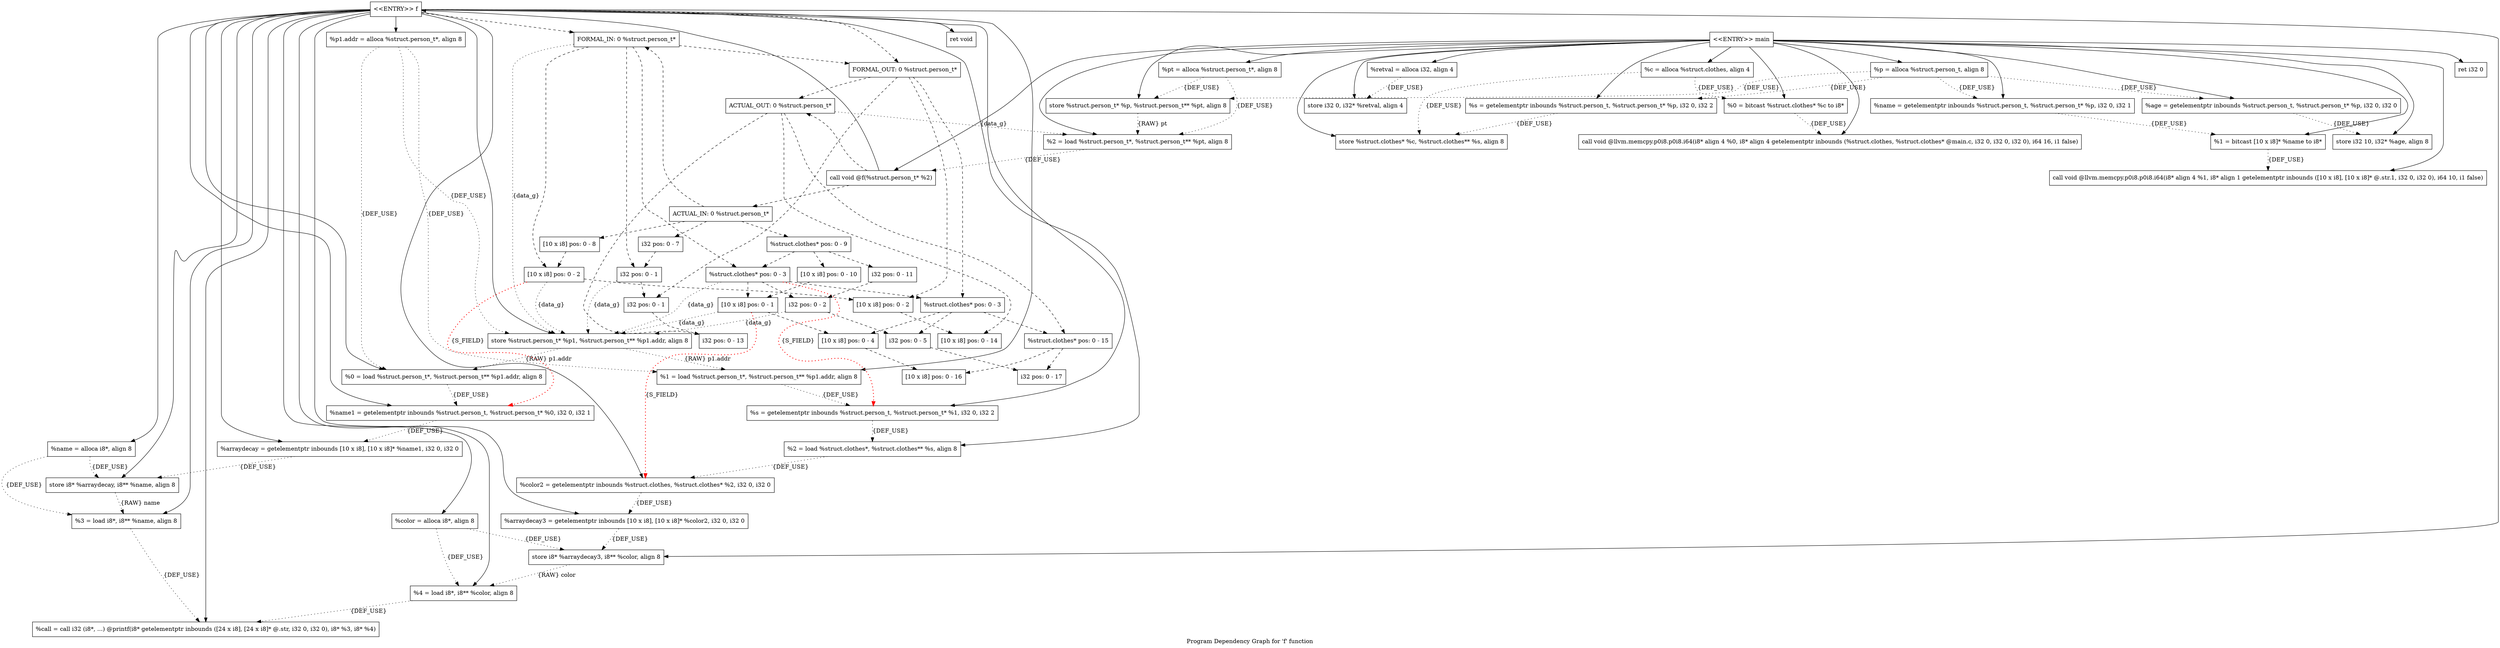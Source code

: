 digraph "Program Dependency Graph for 'f' function" {
	label="Program Dependency Graph for 'f' function";

	Node0x96e40c0 [shape=record,label="{  %p1.addr = alloca %struct.person_t*, align 8}"];
	Node0x96e40c0 -> Node0x96e9050[style=dotted,label = "{DEF_USE}" ];
	Node0x96e40c0 -> Node0x96e90c0[style=dotted,label = "{DEF_USE}" ];
	Node0x96e40c0 -> Node0x96e9190[style=dotted,label = "{DEF_USE}" ];
	Node0x96e9050 [shape=record,label="{  store %struct.person_t* %p1, %struct.person_t** %p1.addr, align 8}"];
	Node0x96e9050 -> Node0x96e90c0[style=dotted,label = "{RAW} p1.addr"];
	Node0x96e9050 -> Node0x96e9190[style=dotted,label = "{RAW} p1.addr"];
	Node0x96e90c0 [shape=record,label="{  %0 = load %struct.person_t*, %struct.person_t** %p1.addr, align 8}"];
	Node0x96e90c0 -> Node0x96e7100[style=dotted,label = "{DEF_USE}" ];
	Node0x96e9190 [shape=record,label="{  %1 = load %struct.person_t*, %struct.person_t** %p1.addr, align 8}"];
	Node0x96e9190 -> Node0x96e7200[style=dotted,label = "{DEF_USE}" ];
	Node0x96e9320 [shape=record,label="{  %name = alloca i8*, align 8}"];
	Node0x96e9320 -> Node0x96e9130[style=dotted,label = "{DEF_USE}" ];
	Node0x96e9320 -> Node0x96e9420[style=dotted,label = "{DEF_USE}" ];
	Node0x96e9130 [shape=record,label="{  store i8* %arraydecay, i8** %name, align 8}"];
	Node0x96e9130 -> Node0x96e9420[style=dotted,label = "{RAW} name"];
	Node0x96e9420 [shape=record,label="{  %3 = load i8*, i8** %name, align 8}"];
	Node0x96e9420 -> Node0x96e7480[style=dotted,label = "{DEF_USE}" ];
	Node0x96e94c0 [shape=record,label="{  %color = alloca i8*, align 8}"];
	Node0x96e94c0 -> Node0x96e9530[style=dotted,label = "{DEF_USE}" ];
	Node0x96e94c0 -> Node0x96e7030[style=dotted,label = "{DEF_USE}" ];
	Node0x96e9530 [shape=record,label="{  store i8* %arraydecay3, i8** %color, align 8}"];
	Node0x96e9530 -> Node0x96e7030[style=dotted,label = "{RAW} color"];
	Node0x96e7030 [shape=record,label="{  %4 = load i8*, i8** %color, align 8}"];
	Node0x96e7030 -> Node0x96e7480[style=dotted,label = "{DEF_USE}" ];
	Node0x96e7100 [shape=record,label="{  %name1 = getelementptr inbounds %struct.person_t, %struct.person_t* %0, i32 0, i32 1}"];
	Node0x96e7100 -> Node0x96e7170[style=dotted,label = "{DEF_USE}" ];
	Node0x96e7170 [shape=record,label="{  %arraydecay = getelementptr inbounds [10 x i8], [10 x i8]* %name1, i32 0, i32 0}"];
	Node0x96e7170 -> Node0x96e9130[style=dotted,label = "{DEF_USE}" ];
	Node0x96e7200 [shape=record,label="{  %s = getelementptr inbounds %struct.person_t, %struct.person_t* %1, i32 0, i32 2}"];
	Node0x96e7200 -> Node0x96e7290[style=dotted,label = "{DEF_USE}" ];
	Node0x96e7290 [shape=record,label="{  %2 = load %struct.clothes*, %struct.clothes** %s, align 8}"];
	Node0x96e7290 -> Node0x96e7320[style=dotted,label = "{DEF_USE}" ];
	Node0x96e7320 [shape=record,label="{  %color2 = getelementptr inbounds %struct.clothes, %struct.clothes* %2, i32 0, i32 0}"];
	Node0x96e7320 -> Node0x96e73b0[style=dotted,label = "{DEF_USE}" ];
	Node0x96e73b0 [shape=record,label="{  %arraydecay3 = getelementptr inbounds [10 x i8], [10 x i8]* %color2, i32 0, i32 0}"];
	Node0x96e73b0 -> Node0x96e9530[style=dotted,label = "{DEF_USE}" ];
	Node0x96e7480 [shape=record,label="{  %call = call i32 (i8*, ...) @printf(i8* getelementptr inbounds ([24 x i8], [24 x i8]* @.str, i32 0, i32 0), i8* %3, i8* %4)}"];
	Node0x96e78e0 [shape=record,label="{\<\<ENTRY\>\> f}"];
	Node0x96e78e0 -> Node0x96e40c0;
	Node0x96e78e0 -> Node0x96e9320;
	Node0x96e78e0 -> Node0x96e94c0;
	Node0x96e78e0 -> Node0x96e9050;
	Node0x96e78e0 -> Node0x96e90c0;
	Node0x96e78e0 -> Node0x96e7100;
	Node0x96e78e0 -> Node0x96e7170;
	Node0x96e78e0 -> Node0x96e9130;
	Node0x96e78e0 -> Node0x96e9190;
	Node0x96e78e0 -> Node0x96e7200;
	Node0x96e78e0 -> Node0x96e7290;
	Node0x96e78e0 -> Node0x96e7320;
	Node0x96e78e0 -> Node0x96e73b0;
	Node0x96e78e0 -> Node0x96e9530;
	Node0x96e78e0 -> Node0x96e9420;
	Node0x96e78e0 -> Node0x96e7030;
	Node0x96e78e0 -> Node0x96e7480;
	Node0x96e78e0 -> Node0x96e7970;
	Node0x96e78e0 -> Node0x96eef40[style=dashed];
	Node0x96e78e0 -> Node0x96ef280[style=dashed];
	Node0x96e7970 [shape=record,label="{  ret void}"];
	Node0x96deb60 [shape=record,label="{  %retval = alloca i32, align 4}"];
	Node0x96deb60 -> Node0x96ea0f0[style=dotted,label = "{DEF_USE}" ];
	Node0x96ea0f0 [shape=record,label="{  store i32 0, i32* %retval, align 4}"];
	Node0x96ea1d0 [shape=record,label="{  %c = alloca %struct.clothes, align 4}"];
	Node0x96ea1d0 -> Node0x96ea240[style=dotted,label = "{DEF_USE}" ];
	Node0x96ea1d0 -> Node0x96ea2d0[style=dotted,label = "{DEF_USE}" ];
	Node0x96ea240 [shape=record,label="{  %0 = bitcast %struct.clothes* %c to i8*}"];
	Node0x96ea240 -> Node0x96e8430[style=dotted,label = "{DEF_USE}" ];
	Node0x96ea2d0 [shape=record,label="{  store %struct.clothes* %c, %struct.clothes** %s, align 8}"];
	Node0x96ea370 [shape=record,label="{  %p = alloca %struct.person_t, align 8}"];
	Node0x96ea370 -> Node0x96ea3e0[style=dotted,label = "{DEF_USE}" ];
	Node0x96ea370 -> Node0x96ea450[style=dotted,label = "{DEF_USE}" ];
	Node0x96ea370 -> Node0x96e8220[style=dotted,label = "{DEF_USE}" ];
	Node0x96ea370 -> Node0x96ea4c0[style=dotted,label = "{DEF_USE}" ];
	Node0x96ea3e0 [shape=record,label="{  %age = getelementptr inbounds %struct.person_t, %struct.person_t* %p, i32 0, i32 0}"];
	Node0x96ea3e0 -> Node0x96e84a0[style=dotted,label = "{DEF_USE}" ];
	Node0x96ea450 [shape=record,label="{  %name = getelementptr inbounds %struct.person_t, %struct.person_t* %p, i32 0, i32 1}"];
	Node0x96ea450 -> Node0x96e74f0[style=dotted,label = "{DEF_USE}" ];
	Node0x96e8220 [shape=record,label="{  %s = getelementptr inbounds %struct.person_t, %struct.person_t* %p, i32 0, i32 2}"];
	Node0x96e8220 -> Node0x96ea2d0[style=dotted,label = "{DEF_USE}" ];
	Node0x96ea4c0 [shape=record,label="{  store %struct.person_t* %p, %struct.person_t** %pt, align 8}"];
	Node0x96ea4c0 -> Node0x96e8390[style=dotted,label = "{RAW} pt"];
	Node0x96e8320 [shape=record,label="{  %pt = alloca %struct.person_t*, align 8}"];
	Node0x96e8320 -> Node0x96ea4c0[style=dotted,label = "{DEF_USE}" ];
	Node0x96e8320 -> Node0x96e8390[style=dotted,label = "{DEF_USE}" ];
	Node0x96e8390 [shape=record,label="{  %2 = load %struct.person_t*, %struct.person_t** %pt, align 8}"];
	Node0x96e8390 -> Node0x96e8780[style=dotted,label = "{DEF_USE}" ];
	Node0x96e8430 [shape=record,label="{  call void @llvm.memcpy.p0i8.p0i8.i64(i8* align 4 %0, i8* align 4 getelementptr inbounds (%struct.clothes, %struct.clothes* @main.c, i32 0, i32 0, i32 0), i64 16, i1 false)}"];
	Node0x96e84a0 [shape=record,label="{  store i32 10, i32* %age, align 8}"];
	Node0x96e74f0 [shape=record,label="{  %1 = bitcast [10 x i8]* %name to i8*}"];
	Node0x96e74f0 -> Node0x96e7580[style=dotted,label = "{DEF_USE}" ];
	Node0x96e7580 [shape=record,label="{  call void @llvm.memcpy.p0i8.p0i8.i64(i8* align 4 %1, i8* align 1 getelementptr inbounds ([10 x i8], [10 x i8]* @.str.1, i32 0, i32 0), i64 10, i1 false)}"];
	Node0x96e8780 [shape=record,label="{  call void @f(%struct.person_t* %2)}"];
	Node0x96e8780 -> Node0x96e78e0;
	Node0x96e8780 -> Node0x96ec4c0[style=dashed];
	Node0x96e8780 -> Node0x96ec7e0[style=dashed];
	Node0x96eef40 [shape=record,label="{FORMAL_IN: 0 %struct.person_t*}"];
	Node0x96eef40 -> Node0x96eefb0[style=dashed];
	Node0x96eef40 -> Node0x96ef040[style=dashed];
	Node0x96eef40 -> Node0x96ef0e0[style=dashed];
	Node0x96eef40 -> Node0x96ef280[style=dashed];
	Node0x96eef40 -> Node0x96e9050[style=dotted, label = "{data_g}"];
	Node0x96eefb0 [shape=record,label="{i32 pos: 0 - 1}"];
	Node0x96eefb0 -> Node0x96ef2f0[style=dashed];
	Node0x96eefb0 -> Node0x96e9050[style=dotted, label = "{data_g}"];
	Node0x96ef040 [shape=record,label="{[10 x i8] pos: 0 - 2}"];
	Node0x96ef040 -> Node0x96ef360[style=dashed];
	Node0x96ef040 -> Node0x96e7100[style=dotted, label="{S_FIELD}", color="red", penwidth="2.0"];
	Node0x96ef040 -> Node0x96e9050[style=dotted, label = "{data_g}"];
	Node0x96ef0e0 [shape=record,label="{%struct.clothes* pos: 0 - 3}"];
	Node0x96ef0e0 -> Node0x96ef0b0[style=dashed];
	Node0x96ef0e0 -> Node0x96ef1e0[style=dashed];
	Node0x96ef0e0 -> Node0x96ef400[style=dashed];
	Node0x96ef0e0 -> Node0x96e7200[style=dotted, label="{S_FIELD}", color="red", penwidth="2.0"];
	Node0x96ef0e0 -> Node0x96e9050[style=dotted, label = "{data_g}"];
	Node0x96ef0b0 [shape=record,label="{[10 x i8] pos: 0 - 1}"];
	Node0x96ef0b0 -> Node0x96ef3d0[style=dashed];
	Node0x96ef0b0 -> Node0x96e7320[style=dotted, label="{S_FIELD}", color="red", penwidth="2.0"];
	Node0x96ef0b0 -> Node0x96e9050[style=dotted, label = "{data_g}"];
	Node0x96ef1e0 [shape=record,label="{i32 pos: 0 - 2}"];
	Node0x96ef1e0 -> Node0x96ef500[style=dashed];
	Node0x96ef1e0 -> Node0x96e9050[style=dotted, label = "{data_g}"];
	Node0x96ef280 [shape=record,label="{FORMAL_OUT: 0 %struct.person_t*}"];
	Node0x96ef280 -> Node0x96ef2f0[style=dashed];
	Node0x96ef280 -> Node0x96ef360[style=dashed];
	Node0x96ef280 -> Node0x96ef400[style=dashed];
	Node0x96ef280 -> Node0x96ec7e0[style=dashed];
	Node0x96ef2f0 [shape=record,label="{i32 pos: 0 - 1}"];
	Node0x96ef2f0 -> Node0x96ec850[style=dashed];
	Node0x96ef360 [shape=record,label="{[10 x i8] pos: 0 - 2}"];
	Node0x96ef360 -> Node0x96ec8c0[style=dashed];
	Node0x96ef400 [shape=record,label="{%struct.clothes* pos: 0 - 3}"];
	Node0x96ef400 -> Node0x96ef3d0[style=dashed];
	Node0x96ef400 -> Node0x96ef500[style=dashed];
	Node0x96ef400 -> Node0x96ec960[style=dashed];
	Node0x96ef3d0 [shape=record,label="{[10 x i8] pos: 0 - 4}"];
	Node0x96ef3d0 -> Node0x96ec930[style=dashed];
	Node0x96ef500 [shape=record,label="{i32 pos: 0 - 5}"];
	Node0x96ef500 -> Node0x96eca60[style=dashed];
	Node0x96ec4c0 [shape=record,label="{ACTUAL_IN: 0 %struct.person_t*}"];
	Node0x96ec4c0 -> Node0x96ec530[style=dashed];
	Node0x96ec4c0 -> Node0x96ec5a0[style=dashed];
	Node0x96ec4c0 -> Node0x96ec640[style=dashed];
	Node0x96ec4c0 -> Node0x96eef40[style=dashed];
	Node0x96ec530 [shape=record,label="{i32 pos: 0 - 7}"];
	Node0x96ec530 -> Node0x96eefb0[style=dashed];
	Node0x96ec5a0 [shape=record,label="{[10 x i8] pos: 0 - 8}"];
	Node0x96ec5a0 -> Node0x96ef040[style=dashed];
	Node0x96ec640 [shape=record,label="{%struct.clothes* pos: 0 - 9}"];
	Node0x96ec640 -> Node0x96ec610[style=dashed];
	Node0x96ec640 -> Node0x96ec740[style=dashed];
	Node0x96ec640 -> Node0x96ef0e0[style=dashed];
	Node0x96ec610 [shape=record,label="{[10 x i8] pos: 0 - 10}"];
	Node0x96ec610 -> Node0x96ef0b0[style=dashed];
	Node0x96ec740 [shape=record,label="{i32 pos: 0 - 11}"];
	Node0x96ec740 -> Node0x96ef1e0[style=dashed];
	Node0x96ec7e0 [shape=record,label="{ACTUAL_OUT: 0 %struct.person_t*}"];
	Node0x96ec7e0 -> Node0x96ec850[style=dashed];
	Node0x96ec7e0 -> Node0x96ec8c0[style=dashed];
	Node0x96ec7e0 -> Node0x96ec960[style=dashed];
	Node0x96ec7e0 -> Node0x96e8390[style=dotted, label = "{data_g}"];
	Node0x96ec850 [shape=record,label="{i32 pos: 0 - 13}"];
	Node0x96ec8c0 [shape=record,label="{[10 x i8] pos: 0 - 14}"];
	Node0x96ec960 [shape=record,label="{%struct.clothes* pos: 0 - 15}"];
	Node0x96ec960 -> Node0x96ec930[style=dashed];
	Node0x96ec960 -> Node0x96eca60[style=dashed];
	Node0x96ec930 [shape=record,label="{[10 x i8] pos: 0 - 16}"];
	Node0x96eca60 [shape=record,label="{i32 pos: 0 - 17}"];
	Node0x96ef570 [shape=record,label="{\<\<ENTRY\>\> main}"];
	Node0x96ef570 -> Node0x96deb60;
	Node0x96ef570 -> Node0x96ea1d0;
	Node0x96ef570 -> Node0x96ea370;
	Node0x96ef570 -> Node0x96e8320;
	Node0x96ef570 -> Node0x96ea0f0;
	Node0x96ef570 -> Node0x96ea240;
	Node0x96ef570 -> Node0x96e8430;
	Node0x96ef570 -> Node0x96ea3e0;
	Node0x96ef570 -> Node0x96e84a0;
	Node0x96ef570 -> Node0x96ea450;
	Node0x96ef570 -> Node0x96e74f0;
	Node0x96ef570 -> Node0x96e7580;
	Node0x96ef570 -> Node0x96e8220;
	Node0x96ef570 -> Node0x96ea2d0;
	Node0x96ef570 -> Node0x96ea4c0;
	Node0x96ef570 -> Node0x96e8390;
	Node0x96ef570 -> Node0x96e8780;
	Node0x96ef570 -> Node0x96ec7b0;
	Node0x96ec7b0 [shape=record,label="{  ret i32 0}"];
}
